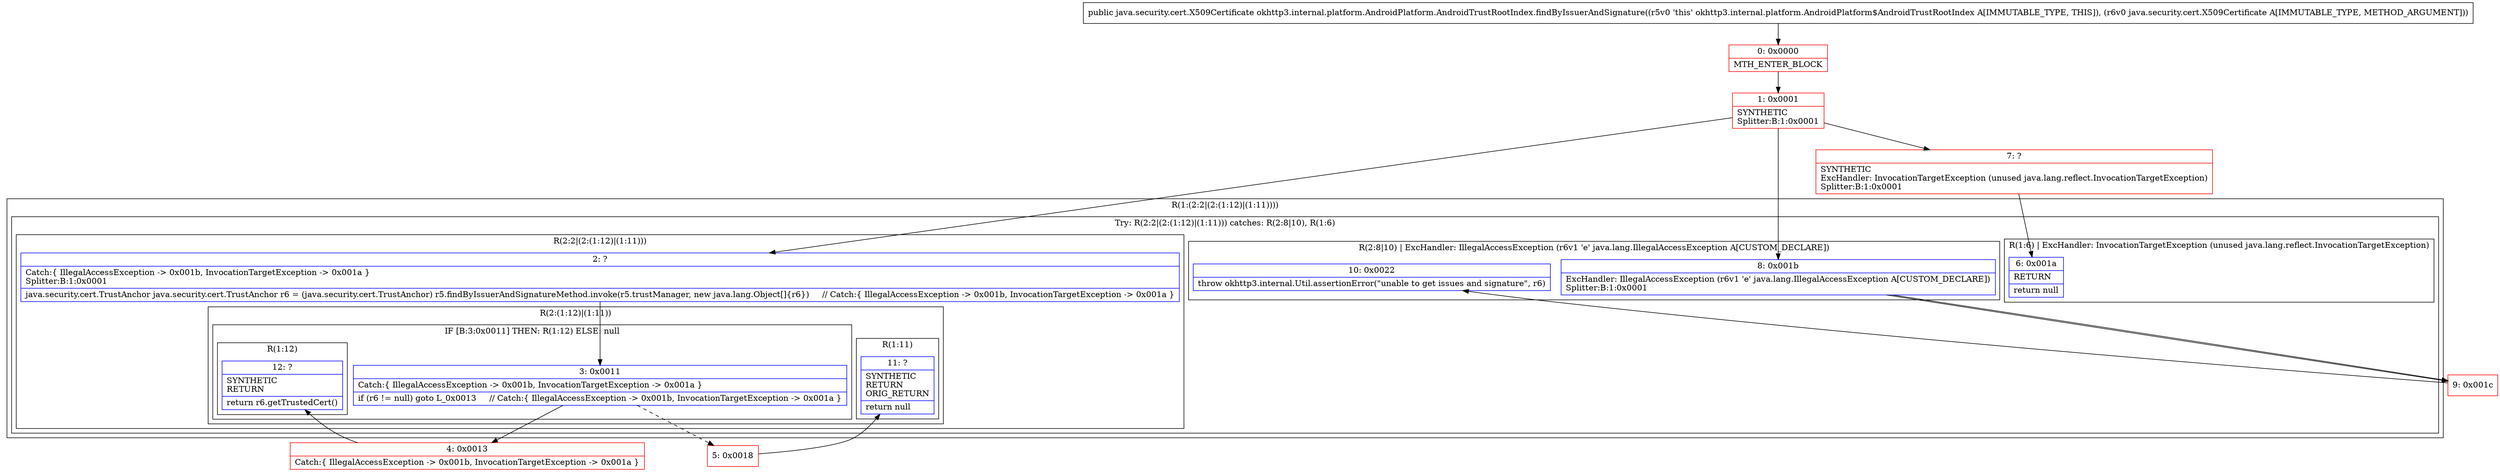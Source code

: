 digraph "CFG forokhttp3.internal.platform.AndroidPlatform.AndroidTrustRootIndex.findByIssuerAndSignature(Ljava\/security\/cert\/X509Certificate;)Ljava\/security\/cert\/X509Certificate;" {
subgraph cluster_Region_1745362106 {
label = "R(1:(2:2|(2:(1:12)|(1:11))))";
node [shape=record,color=blue];
subgraph cluster_TryCatchRegion_1700717685 {
label = "Try: R(2:2|(2:(1:12)|(1:11))) catches: R(2:8|10), R(1:6)";
node [shape=record,color=blue];
subgraph cluster_Region_1181639342 {
label = "R(2:2|(2:(1:12)|(1:11)))";
node [shape=record,color=blue];
Node_2 [shape=record,label="{2\:\ ?|Catch:\{ IllegalAccessException \-\> 0x001b, InvocationTargetException \-\> 0x001a \}\lSplitter:B:1:0x0001\l|java.security.cert.TrustAnchor java.security.cert.TrustAnchor r6 = (java.security.cert.TrustAnchor) r5.findByIssuerAndSignatureMethod.invoke(r5.trustManager, new java.lang.Object[]\{r6\})     \/\/ Catch:\{ IllegalAccessException \-\> 0x001b, InvocationTargetException \-\> 0x001a \}\l}"];
subgraph cluster_Region_2014300451 {
label = "R(2:(1:12)|(1:11))";
node [shape=record,color=blue];
subgraph cluster_IfRegion_821467545 {
label = "IF [B:3:0x0011] THEN: R(1:12) ELSE: null";
node [shape=record,color=blue];
Node_3 [shape=record,label="{3\:\ 0x0011|Catch:\{ IllegalAccessException \-\> 0x001b, InvocationTargetException \-\> 0x001a \}\l|if (r6 != null) goto L_0x0013     \/\/ Catch:\{ IllegalAccessException \-\> 0x001b, InvocationTargetException \-\> 0x001a \}\l}"];
subgraph cluster_Region_572881742 {
label = "R(1:12)";
node [shape=record,color=blue];
Node_12 [shape=record,label="{12\:\ ?|SYNTHETIC\lRETURN\l|return r6.getTrustedCert()\l}"];
}
}
subgraph cluster_Region_861810775 {
label = "R(1:11)";
node [shape=record,color=blue];
Node_11 [shape=record,label="{11\:\ ?|SYNTHETIC\lRETURN\lORIG_RETURN\l|return null\l}"];
}
}
}
subgraph cluster_Region_454760266 {
label = "R(2:8|10) | ExcHandler: IllegalAccessException (r6v1 'e' java.lang.IllegalAccessException A[CUSTOM_DECLARE])\l";
node [shape=record,color=blue];
Node_8 [shape=record,label="{8\:\ 0x001b|ExcHandler: IllegalAccessException (r6v1 'e' java.lang.IllegalAccessException A[CUSTOM_DECLARE])\lSplitter:B:1:0x0001\l}"];
Node_10 [shape=record,label="{10\:\ 0x0022|throw okhttp3.internal.Util.assertionError(\"unable to get issues and signature\", r6)\l}"];
}
subgraph cluster_Region_166999312 {
label = "R(1:6) | ExcHandler: InvocationTargetException (unused java.lang.reflect.InvocationTargetException)\l";
node [shape=record,color=blue];
Node_6 [shape=record,label="{6\:\ 0x001a|RETURN\l|return null\l}"];
}
}
}
subgraph cluster_Region_454760266 {
label = "R(2:8|10) | ExcHandler: IllegalAccessException (r6v1 'e' java.lang.IllegalAccessException A[CUSTOM_DECLARE])\l";
node [shape=record,color=blue];
Node_8 [shape=record,label="{8\:\ 0x001b|ExcHandler: IllegalAccessException (r6v1 'e' java.lang.IllegalAccessException A[CUSTOM_DECLARE])\lSplitter:B:1:0x0001\l}"];
Node_10 [shape=record,label="{10\:\ 0x0022|throw okhttp3.internal.Util.assertionError(\"unable to get issues and signature\", r6)\l}"];
}
subgraph cluster_Region_166999312 {
label = "R(1:6) | ExcHandler: InvocationTargetException (unused java.lang.reflect.InvocationTargetException)\l";
node [shape=record,color=blue];
Node_6 [shape=record,label="{6\:\ 0x001a|RETURN\l|return null\l}"];
}
Node_0 [shape=record,color=red,label="{0\:\ 0x0000|MTH_ENTER_BLOCK\l}"];
Node_1 [shape=record,color=red,label="{1\:\ 0x0001|SYNTHETIC\lSplitter:B:1:0x0001\l}"];
Node_4 [shape=record,color=red,label="{4\:\ 0x0013|Catch:\{ IllegalAccessException \-\> 0x001b, InvocationTargetException \-\> 0x001a \}\l}"];
Node_5 [shape=record,color=red,label="{5\:\ 0x0018}"];
Node_7 [shape=record,color=red,label="{7\:\ ?|SYNTHETIC\lExcHandler: InvocationTargetException (unused java.lang.reflect.InvocationTargetException)\lSplitter:B:1:0x0001\l}"];
Node_9 [shape=record,color=red,label="{9\:\ 0x001c}"];
MethodNode[shape=record,label="{public java.security.cert.X509Certificate okhttp3.internal.platform.AndroidPlatform.AndroidTrustRootIndex.findByIssuerAndSignature((r5v0 'this' okhttp3.internal.platform.AndroidPlatform$AndroidTrustRootIndex A[IMMUTABLE_TYPE, THIS]), (r6v0 java.security.cert.X509Certificate A[IMMUTABLE_TYPE, METHOD_ARGUMENT])) }"];
MethodNode -> Node_0;
Node_2 -> Node_3;
Node_3 -> Node_4;
Node_3 -> Node_5[style=dashed];
Node_8 -> Node_9;
Node_8 -> Node_9;
Node_0 -> Node_1;
Node_1 -> Node_2;
Node_1 -> Node_8;
Node_1 -> Node_7;
Node_4 -> Node_12;
Node_5 -> Node_11;
Node_7 -> Node_6;
Node_9 -> Node_10;
}

